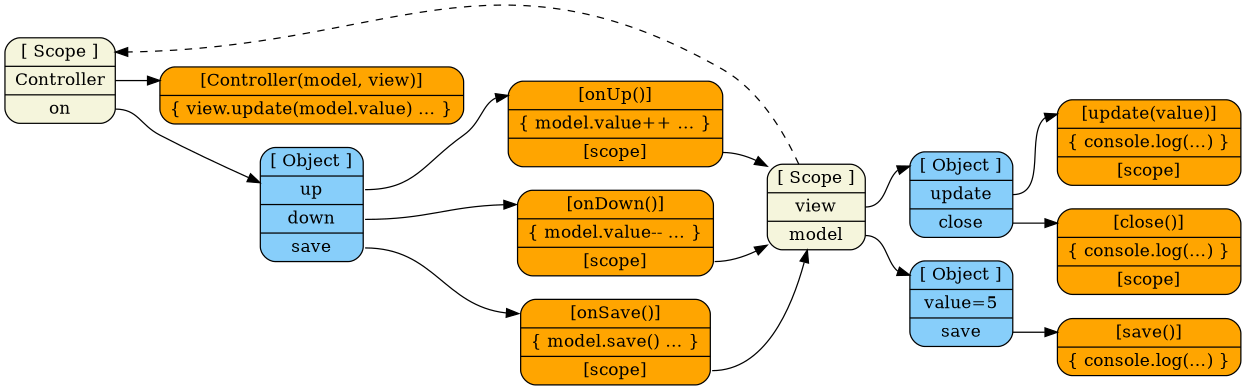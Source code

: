 digraph finite_state_machine {
  size="8.3,8"
  rankdir = "LR"

  /* Execution Contexts */
  node [shape=Mrecord, fillcolor=beige, style=filled];
  top [label="<__proto__>[ Scope ]|<Controller>Controller|<on>on"];
  closure [label="<__proto__>[ Scope ]|<view>view|<model>model"];

  /* Normal Objects */
  node [shape = Mrecord, fillcolor=lightskyblue, style=filled];
  ob_view [label="<__proto__>[ Object ]|<update>update|<close>close"]
  ob_model [label="<__proto__>[ Object ]|<value>value=5|<save>save"];
  ob_on [label="<__proto__>[ Object ]|<up>up|<down>down|<save>save"];

  /* Function Objects */
  node [shape = Mrecord, fillcolor=orange, style=filled];
  fn_update [label="<__proto__>[update(value)]|\{ console.log(…) \}|<__scope__>[scope]"]
  fn_close [label="<__proto__>[close()]|\{ console.log(…) \}|<__scope__>[scope]"]
  fn_save [label="<__proto__>[save()]|\{ console.log(…) \}"];
  fn_Controller [label="<__proto__>[Controller(model, view)]|\{ view.update(model.value) … \}"]
  fn_onUp [label="<__proto__>[onUp()]|\{ model.value++ … \}|<__scope__>[scope]"];
  fn_onDown [label="<__proto__>[onDown()]|\{ model.value-- … \}|<__scope__>[scope]"];
  fn_onSave [label="<__proto__>[onSave()]|\{ model.save() … \}|<__scope__>[scope]"];

  /* References */
  ob_view:update -> fn_update:__proto__;
  ob_view:close -> fn_close:__proto__;
  ob_model:save -> fn_save:__proto__;
  top:Controller -> fn_Controller:__proto__;
  top:on -> ob_on;
  ob_on:up -> fn_onUp:__proto__;
  ob_on:down -> fn_onDown:__proto__;
  ob_on:save -> fn_onSave:__proto__;
  fn_onUp:__scope__ -> closure;
  fn_onDown:__scope__ -> closure;
  fn_onSave:__scope__ -> closure;
  closure:view -> ob_view:__proto__;
  closure:model -> ob_model:__proto__;

  /* Inheritance Chains */
  edge [style=dashed]
  closure -> top:__proto__;
}